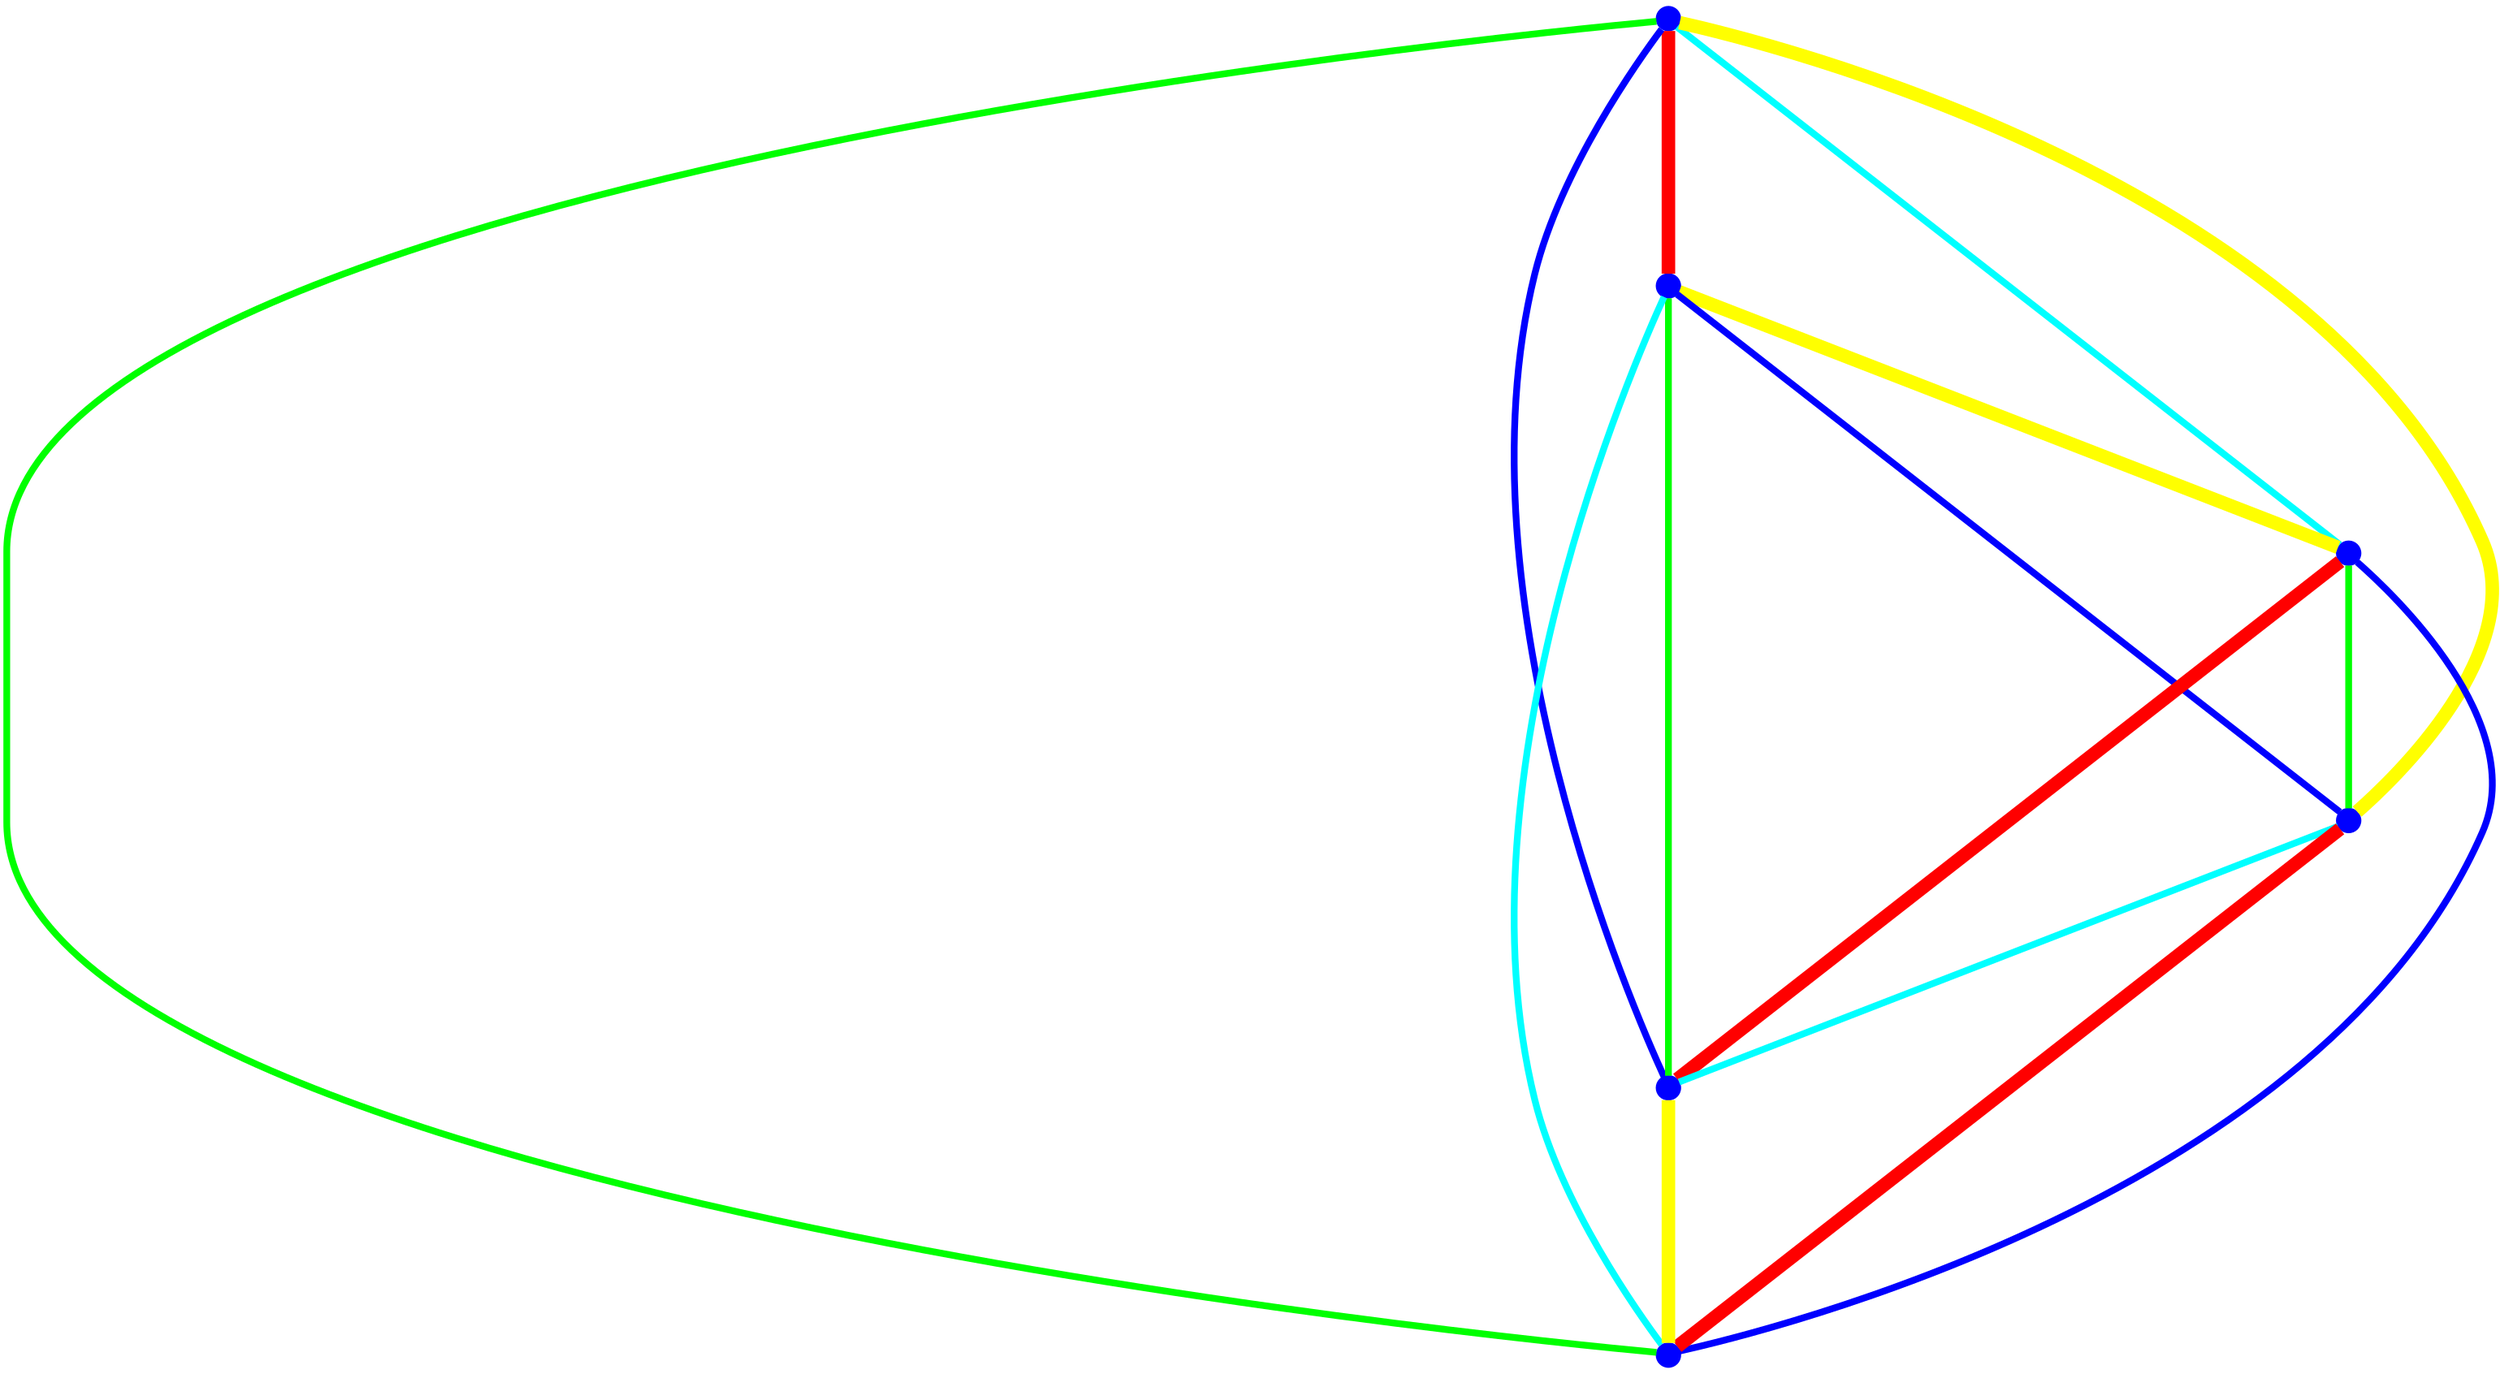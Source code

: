 graph {
ranksep=2
nodesep=2
node [label="" shape=circle style=filled fixedsize=true color=blue fillcolor=blue width=0.2];
"1" -- "2" [style="solid",penwidth="8",color="red"];
"1" -- "3" [style="solid",penwidth="4",color="cyan"];
"1" -- "4" [style="solid",penwidth="8",color="yellow"];
"1" -- "5" [style="solid",penwidth="4",color="blue"];
"1" -- "6" [style="solid",penwidth="4",color="green"];
"2" -- "3" [style="solid",penwidth="8",color="yellow"];
"2" -- "4" [style="solid",penwidth="4",color="blue"];
"2" -- "5" [style="solid",penwidth="4",color="green"];
"2" -- "6" [style="solid",penwidth="4",color="cyan"];
"3" -- "4" [style="solid",penwidth="4",color="green"];
"3" -- "5" [style="solid",penwidth="8",color="red"];
"3" -- "6" [style="solid",penwidth="4",color="blue"];
"4" -- "5" [style="solid",penwidth="4",color="cyan"];
"4" -- "6" [style="solid",penwidth="8",color="red"];
"5" -- "6" [style="solid",penwidth="8",color="yellow"];
}
